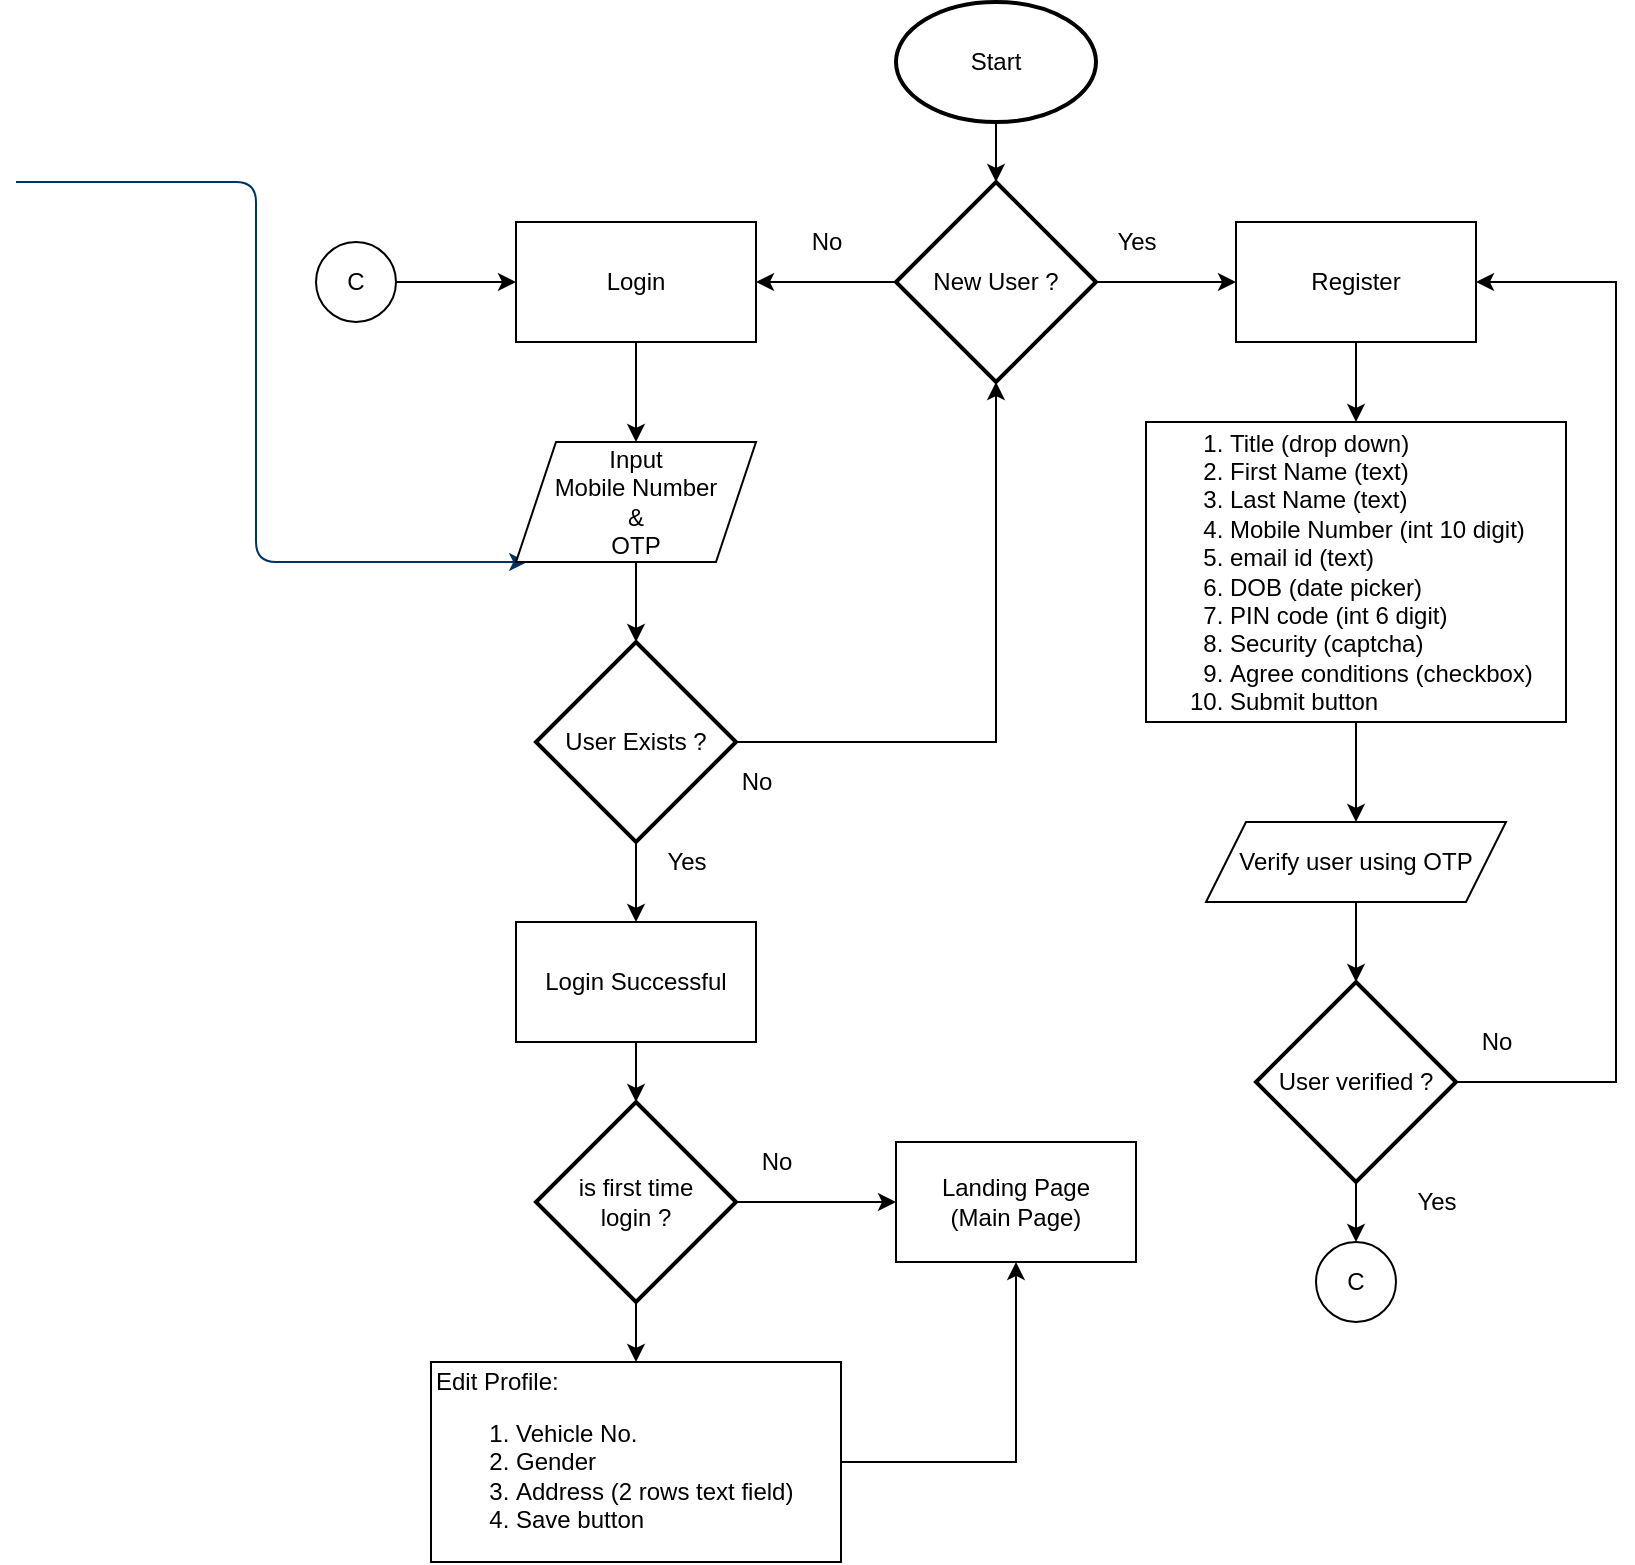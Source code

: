 <mxfile version="15.3.2" type="github">
  <diagram id="6a731a19-8d31-9384-78a2-239565b7b9f0" name="Page-1">
    <mxGraphModel dx="1585" dy="817" grid="1" gridSize="10" guides="1" tooltips="1" connect="1" arrows="1" fold="1" page="1" pageScale="1" pageWidth="1169" pageHeight="827" background="none" math="0" shadow="0">
      <root>
        <mxCell id="0" />
        <mxCell id="1" parent="0" />
        <mxCell id="54" value="" style="edgeStyle=elbowEdgeStyle;elbow=horizontal;exitX=0;exitY=0.5;exitPerimeter=0;entryX=0.095;entryY=0.5;entryPerimeter=0;fontStyle=1;strokeColor=#003366;strokeWidth=1;html=1;" parent="1" source="37" edge="1">
          <mxGeometry width="100" height="100" as="geometry">
            <mxPoint y="100" as="sourcePoint" />
            <mxPoint x="255.605" y="290" as="targetPoint" />
            <Array as="points">
              <mxPoint x="120" y="970" />
            </Array>
          </mxGeometry>
        </mxCell>
        <mxCell id="L6jIcue4Xip9Mwkje6IR-58" style="edgeStyle=orthogonalEdgeStyle;rounded=0;orthogonalLoop=1;jettySize=auto;html=1;exitX=0.5;exitY=1;exitDx=0;exitDy=0;exitPerimeter=0;entryX=0.5;entryY=0;entryDx=0;entryDy=0;entryPerimeter=0;" edge="1" parent="1" source="L6jIcue4Xip9Mwkje6IR-56" target="L6jIcue4Xip9Mwkje6IR-57">
          <mxGeometry relative="1" as="geometry" />
        </mxCell>
        <mxCell id="L6jIcue4Xip9Mwkje6IR-56" value="Start" style="strokeWidth=2;html=1;shape=mxgraph.flowchart.start_1;whiteSpace=wrap;" vertex="1" parent="1">
          <mxGeometry x="440" y="10" width="100" height="60" as="geometry" />
        </mxCell>
        <mxCell id="L6jIcue4Xip9Mwkje6IR-62" style="edgeStyle=orthogonalEdgeStyle;rounded=0;orthogonalLoop=1;jettySize=auto;html=1;exitX=0;exitY=0.5;exitDx=0;exitDy=0;exitPerimeter=0;entryX=1;entryY=0.5;entryDx=0;entryDy=0;" edge="1" parent="1" source="L6jIcue4Xip9Mwkje6IR-57" target="L6jIcue4Xip9Mwkje6IR-60">
          <mxGeometry relative="1" as="geometry" />
        </mxCell>
        <mxCell id="L6jIcue4Xip9Mwkje6IR-63" style="edgeStyle=orthogonalEdgeStyle;rounded=0;orthogonalLoop=1;jettySize=auto;html=1;exitX=1;exitY=0.5;exitDx=0;exitDy=0;exitPerimeter=0;entryX=0;entryY=0.5;entryDx=0;entryDy=0;" edge="1" parent="1" source="L6jIcue4Xip9Mwkje6IR-57" target="L6jIcue4Xip9Mwkje6IR-61">
          <mxGeometry relative="1" as="geometry" />
        </mxCell>
        <mxCell id="L6jIcue4Xip9Mwkje6IR-57" value="New User ?" style="strokeWidth=2;html=1;shape=mxgraph.flowchart.decision;whiteSpace=wrap;" vertex="1" parent="1">
          <mxGeometry x="440" y="100" width="100" height="100" as="geometry" />
        </mxCell>
        <mxCell id="L6jIcue4Xip9Mwkje6IR-68" style="edgeStyle=orthogonalEdgeStyle;rounded=0;orthogonalLoop=1;jettySize=auto;html=1;exitX=0.5;exitY=1;exitDx=0;exitDy=0;entryX=0.5;entryY=0;entryDx=0;entryDy=0;" edge="1" parent="1" source="L6jIcue4Xip9Mwkje6IR-60" target="L6jIcue4Xip9Mwkje6IR-66">
          <mxGeometry relative="1" as="geometry" />
        </mxCell>
        <mxCell id="L6jIcue4Xip9Mwkje6IR-60" value="Login" style="rounded=0;whiteSpace=wrap;html=1;" vertex="1" parent="1">
          <mxGeometry x="250" y="120" width="120" height="60" as="geometry" />
        </mxCell>
        <mxCell id="L6jIcue4Xip9Mwkje6IR-78" value="" style="edgeStyle=orthogonalEdgeStyle;rounded=0;orthogonalLoop=1;jettySize=auto;html=1;" edge="1" parent="1" source="L6jIcue4Xip9Mwkje6IR-61" target="L6jIcue4Xip9Mwkje6IR-77">
          <mxGeometry relative="1" as="geometry" />
        </mxCell>
        <mxCell id="L6jIcue4Xip9Mwkje6IR-61" value="Register" style="rounded=0;whiteSpace=wrap;html=1;" vertex="1" parent="1">
          <mxGeometry x="610" y="120" width="120" height="60" as="geometry" />
        </mxCell>
        <mxCell id="L6jIcue4Xip9Mwkje6IR-64" value="No" style="text;html=1;align=center;verticalAlign=middle;resizable=0;points=[];autosize=1;strokeColor=none;fillColor=none;" vertex="1" parent="1">
          <mxGeometry x="390" y="120" width="30" height="20" as="geometry" />
        </mxCell>
        <mxCell id="L6jIcue4Xip9Mwkje6IR-65" value="Yes" style="text;html=1;align=center;verticalAlign=middle;resizable=0;points=[];autosize=1;strokeColor=none;fillColor=none;" vertex="1" parent="1">
          <mxGeometry x="540" y="120" width="40" height="20" as="geometry" />
        </mxCell>
        <mxCell id="L6jIcue4Xip9Mwkje6IR-69" style="edgeStyle=orthogonalEdgeStyle;rounded=0;orthogonalLoop=1;jettySize=auto;html=1;exitX=0.5;exitY=1;exitDx=0;exitDy=0;entryX=0.5;entryY=0;entryDx=0;entryDy=0;entryPerimeter=0;" edge="1" parent="1" source="L6jIcue4Xip9Mwkje6IR-66" target="L6jIcue4Xip9Mwkje6IR-67">
          <mxGeometry relative="1" as="geometry" />
        </mxCell>
        <mxCell id="L6jIcue4Xip9Mwkje6IR-66" value="Input&lt;br&gt;Mobile Number&lt;br&gt;&amp;amp;&lt;br&gt;OTP" style="shape=parallelogram;perimeter=parallelogramPerimeter;whiteSpace=wrap;html=1;fixedSize=1;" vertex="1" parent="1">
          <mxGeometry x="250" y="230" width="120" height="60" as="geometry" />
        </mxCell>
        <mxCell id="L6jIcue4Xip9Mwkje6IR-70" style="edgeStyle=orthogonalEdgeStyle;rounded=0;orthogonalLoop=1;jettySize=auto;html=1;exitX=1;exitY=0.5;exitDx=0;exitDy=0;exitPerimeter=0;entryX=0.5;entryY=1;entryDx=0;entryDy=0;entryPerimeter=0;" edge="1" parent="1" source="L6jIcue4Xip9Mwkje6IR-67" target="L6jIcue4Xip9Mwkje6IR-57">
          <mxGeometry relative="1" as="geometry" />
        </mxCell>
        <mxCell id="L6jIcue4Xip9Mwkje6IR-73" style="edgeStyle=orthogonalEdgeStyle;rounded=0;orthogonalLoop=1;jettySize=auto;html=1;exitX=0.5;exitY=1;exitDx=0;exitDy=0;exitPerimeter=0;" edge="1" parent="1" source="L6jIcue4Xip9Mwkje6IR-67" target="L6jIcue4Xip9Mwkje6IR-71">
          <mxGeometry relative="1" as="geometry" />
        </mxCell>
        <mxCell id="L6jIcue4Xip9Mwkje6IR-67" value="User Exists ?" style="strokeWidth=2;html=1;shape=mxgraph.flowchart.decision;whiteSpace=wrap;" vertex="1" parent="1">
          <mxGeometry x="260" y="330" width="100" height="100" as="geometry" />
        </mxCell>
        <mxCell id="L6jIcue4Xip9Mwkje6IR-97" style="edgeStyle=orthogonalEdgeStyle;rounded=0;orthogonalLoop=1;jettySize=auto;html=1;exitX=0.5;exitY=1;exitDx=0;exitDy=0;entryX=0.5;entryY=0;entryDx=0;entryDy=0;entryPerimeter=0;" edge="1" parent="1" source="L6jIcue4Xip9Mwkje6IR-71" target="L6jIcue4Xip9Mwkje6IR-96">
          <mxGeometry relative="1" as="geometry" />
        </mxCell>
        <mxCell id="L6jIcue4Xip9Mwkje6IR-71" value="Login Successful" style="rounded=0;whiteSpace=wrap;html=1;" vertex="1" parent="1">
          <mxGeometry x="250" y="470" width="120" height="60" as="geometry" />
        </mxCell>
        <mxCell id="L6jIcue4Xip9Mwkje6IR-74" value="No" style="text;html=1;align=center;verticalAlign=middle;resizable=0;points=[];autosize=1;strokeColor=none;fillColor=none;" vertex="1" parent="1">
          <mxGeometry x="355" y="390" width="30" height="20" as="geometry" />
        </mxCell>
        <mxCell id="L6jIcue4Xip9Mwkje6IR-75" value="Yes" style="text;html=1;align=center;verticalAlign=middle;resizable=0;points=[];autosize=1;strokeColor=none;fillColor=none;" vertex="1" parent="1">
          <mxGeometry x="315" y="430" width="40" height="20" as="geometry" />
        </mxCell>
        <mxCell id="L6jIcue4Xip9Mwkje6IR-76" value="Landing Page&lt;br&gt;(Main Page)" style="rounded=0;whiteSpace=wrap;html=1;" vertex="1" parent="1">
          <mxGeometry x="440" y="580" width="120" height="60" as="geometry" />
        </mxCell>
        <mxCell id="L6jIcue4Xip9Mwkje6IR-81" style="edgeStyle=orthogonalEdgeStyle;rounded=0;orthogonalLoop=1;jettySize=auto;html=1;exitX=0.5;exitY=1;exitDx=0;exitDy=0;entryX=0.5;entryY=0;entryDx=0;entryDy=0;" edge="1" parent="1" source="L6jIcue4Xip9Mwkje6IR-77" target="L6jIcue4Xip9Mwkje6IR-80">
          <mxGeometry relative="1" as="geometry" />
        </mxCell>
        <mxCell id="L6jIcue4Xip9Mwkje6IR-77" value="&lt;ol&gt;&lt;li&gt;Title (drop down)&lt;/li&gt;&lt;li&gt;First Name (text)&lt;/li&gt;&lt;li&gt;Last Name (text)&lt;/li&gt;&lt;li&gt;Mobile Number (int 10 digit)&lt;/li&gt;&lt;li&gt;email id (text)&lt;/li&gt;&lt;li&gt;DOB (date picker)&lt;/li&gt;&lt;li&gt;PIN code (int 6 digit)&lt;/li&gt;&lt;li&gt;Security (captcha)&lt;/li&gt;&lt;li&gt;Agree conditions (checkbox)&lt;/li&gt;&lt;li&gt;Submit button&lt;/li&gt;&lt;/ol&gt;" style="whiteSpace=wrap;html=1;rounded=0;align=left;" vertex="1" parent="1">
          <mxGeometry x="565" y="220" width="210" height="150" as="geometry" />
        </mxCell>
        <mxCell id="L6jIcue4Xip9Mwkje6IR-83" style="edgeStyle=orthogonalEdgeStyle;rounded=0;orthogonalLoop=1;jettySize=auto;html=1;exitX=0.5;exitY=1;exitDx=0;exitDy=0;entryX=0.5;entryY=0;entryDx=0;entryDy=0;entryPerimeter=0;" edge="1" parent="1" source="L6jIcue4Xip9Mwkje6IR-80" target="L6jIcue4Xip9Mwkje6IR-82">
          <mxGeometry relative="1" as="geometry" />
        </mxCell>
        <mxCell id="L6jIcue4Xip9Mwkje6IR-80" value="Verify user using OTP" style="shape=parallelogram;perimeter=parallelogramPerimeter;whiteSpace=wrap;html=1;fixedSize=1;" vertex="1" parent="1">
          <mxGeometry x="595" y="420" width="150" height="40" as="geometry" />
        </mxCell>
        <mxCell id="L6jIcue4Xip9Mwkje6IR-84" style="edgeStyle=orthogonalEdgeStyle;rounded=0;orthogonalLoop=1;jettySize=auto;html=1;exitX=1;exitY=0.5;exitDx=0;exitDy=0;exitPerimeter=0;entryX=1;entryY=0.5;entryDx=0;entryDy=0;" edge="1" parent="1" source="L6jIcue4Xip9Mwkje6IR-82" target="L6jIcue4Xip9Mwkje6IR-61">
          <mxGeometry relative="1" as="geometry">
            <Array as="points">
              <mxPoint x="800" y="550" />
              <mxPoint x="800" y="150" />
            </Array>
          </mxGeometry>
        </mxCell>
        <mxCell id="L6jIcue4Xip9Mwkje6IR-95" style="edgeStyle=orthogonalEdgeStyle;rounded=0;orthogonalLoop=1;jettySize=auto;html=1;exitX=0.5;exitY=1;exitDx=0;exitDy=0;exitPerimeter=0;entryX=0.5;entryY=0;entryDx=0;entryDy=0;" edge="1" parent="1" source="L6jIcue4Xip9Mwkje6IR-82" target="L6jIcue4Xip9Mwkje6IR-92">
          <mxGeometry relative="1" as="geometry" />
        </mxCell>
        <mxCell id="L6jIcue4Xip9Mwkje6IR-82" value="User verified ?" style="strokeWidth=2;html=1;shape=mxgraph.flowchart.decision;whiteSpace=wrap;" vertex="1" parent="1">
          <mxGeometry x="620" y="500" width="100" height="100" as="geometry" />
        </mxCell>
        <mxCell id="L6jIcue4Xip9Mwkje6IR-85" value="No" style="text;html=1;align=center;verticalAlign=middle;resizable=0;points=[];autosize=1;strokeColor=none;fillColor=none;" vertex="1" parent="1">
          <mxGeometry x="725" y="520" width="30" height="20" as="geometry" />
        </mxCell>
        <mxCell id="L6jIcue4Xip9Mwkje6IR-88" value="Yes" style="text;html=1;align=center;verticalAlign=middle;resizable=0;points=[];autosize=1;strokeColor=none;fillColor=none;" vertex="1" parent="1">
          <mxGeometry x="690" y="600" width="40" height="20" as="geometry" />
        </mxCell>
        <mxCell id="L6jIcue4Xip9Mwkje6IR-92" value="C" style="ellipse;whiteSpace=wrap;html=1;aspect=fixed;" vertex="1" parent="1">
          <mxGeometry x="650" y="630" width="40" height="40" as="geometry" />
        </mxCell>
        <mxCell id="L6jIcue4Xip9Mwkje6IR-94" style="edgeStyle=orthogonalEdgeStyle;rounded=0;orthogonalLoop=1;jettySize=auto;html=1;exitX=1;exitY=0.5;exitDx=0;exitDy=0;entryX=0;entryY=0.5;entryDx=0;entryDy=0;" edge="1" parent="1" source="L6jIcue4Xip9Mwkje6IR-93" target="L6jIcue4Xip9Mwkje6IR-60">
          <mxGeometry relative="1" as="geometry" />
        </mxCell>
        <mxCell id="L6jIcue4Xip9Mwkje6IR-93" value="C" style="ellipse;whiteSpace=wrap;html=1;aspect=fixed;" vertex="1" parent="1">
          <mxGeometry x="150" y="130" width="40" height="40" as="geometry" />
        </mxCell>
        <mxCell id="L6jIcue4Xip9Mwkje6IR-98" style="edgeStyle=orthogonalEdgeStyle;rounded=0;orthogonalLoop=1;jettySize=auto;html=1;exitX=1;exitY=0.5;exitDx=0;exitDy=0;exitPerimeter=0;entryX=0;entryY=0.5;entryDx=0;entryDy=0;" edge="1" parent="1" source="L6jIcue4Xip9Mwkje6IR-96" target="L6jIcue4Xip9Mwkje6IR-76">
          <mxGeometry relative="1" as="geometry" />
        </mxCell>
        <mxCell id="L6jIcue4Xip9Mwkje6IR-102" style="edgeStyle=orthogonalEdgeStyle;rounded=0;orthogonalLoop=1;jettySize=auto;html=1;exitX=0.5;exitY=1;exitDx=0;exitDy=0;exitPerimeter=0;entryX=0.5;entryY=0;entryDx=0;entryDy=0;" edge="1" parent="1" source="L6jIcue4Xip9Mwkje6IR-96" target="L6jIcue4Xip9Mwkje6IR-100">
          <mxGeometry relative="1" as="geometry" />
        </mxCell>
        <mxCell id="L6jIcue4Xip9Mwkje6IR-96" value="is first time&lt;br&gt;login ?" style="strokeWidth=2;html=1;shape=mxgraph.flowchart.decision;whiteSpace=wrap;" vertex="1" parent="1">
          <mxGeometry x="260" y="560" width="100" height="100" as="geometry" />
        </mxCell>
        <mxCell id="L6jIcue4Xip9Mwkje6IR-99" value="No" style="text;html=1;align=center;verticalAlign=middle;resizable=0;points=[];autosize=1;strokeColor=none;fillColor=none;" vertex="1" parent="1">
          <mxGeometry x="365" y="580" width="30" height="20" as="geometry" />
        </mxCell>
        <mxCell id="L6jIcue4Xip9Mwkje6IR-103" style="edgeStyle=orthogonalEdgeStyle;rounded=0;orthogonalLoop=1;jettySize=auto;html=1;entryX=0.5;entryY=1;entryDx=0;entryDy=0;" edge="1" parent="1" source="L6jIcue4Xip9Mwkje6IR-100" target="L6jIcue4Xip9Mwkje6IR-76">
          <mxGeometry relative="1" as="geometry" />
        </mxCell>
        <mxCell id="L6jIcue4Xip9Mwkje6IR-100" value="Edit Profile:&lt;br&gt;&lt;ol&gt;&lt;li&gt;Vehicle No.&lt;/li&gt;&lt;li&gt;Gender&lt;/li&gt;&lt;li&gt;Address (2 rows text field)&lt;/li&gt;&lt;li&gt;Save button&lt;/li&gt;&lt;/ol&gt;" style="rounded=0;whiteSpace=wrap;html=1;align=left;" vertex="1" parent="1">
          <mxGeometry x="207.5" y="690" width="205" height="100" as="geometry" />
        </mxCell>
      </root>
    </mxGraphModel>
  </diagram>
</mxfile>
